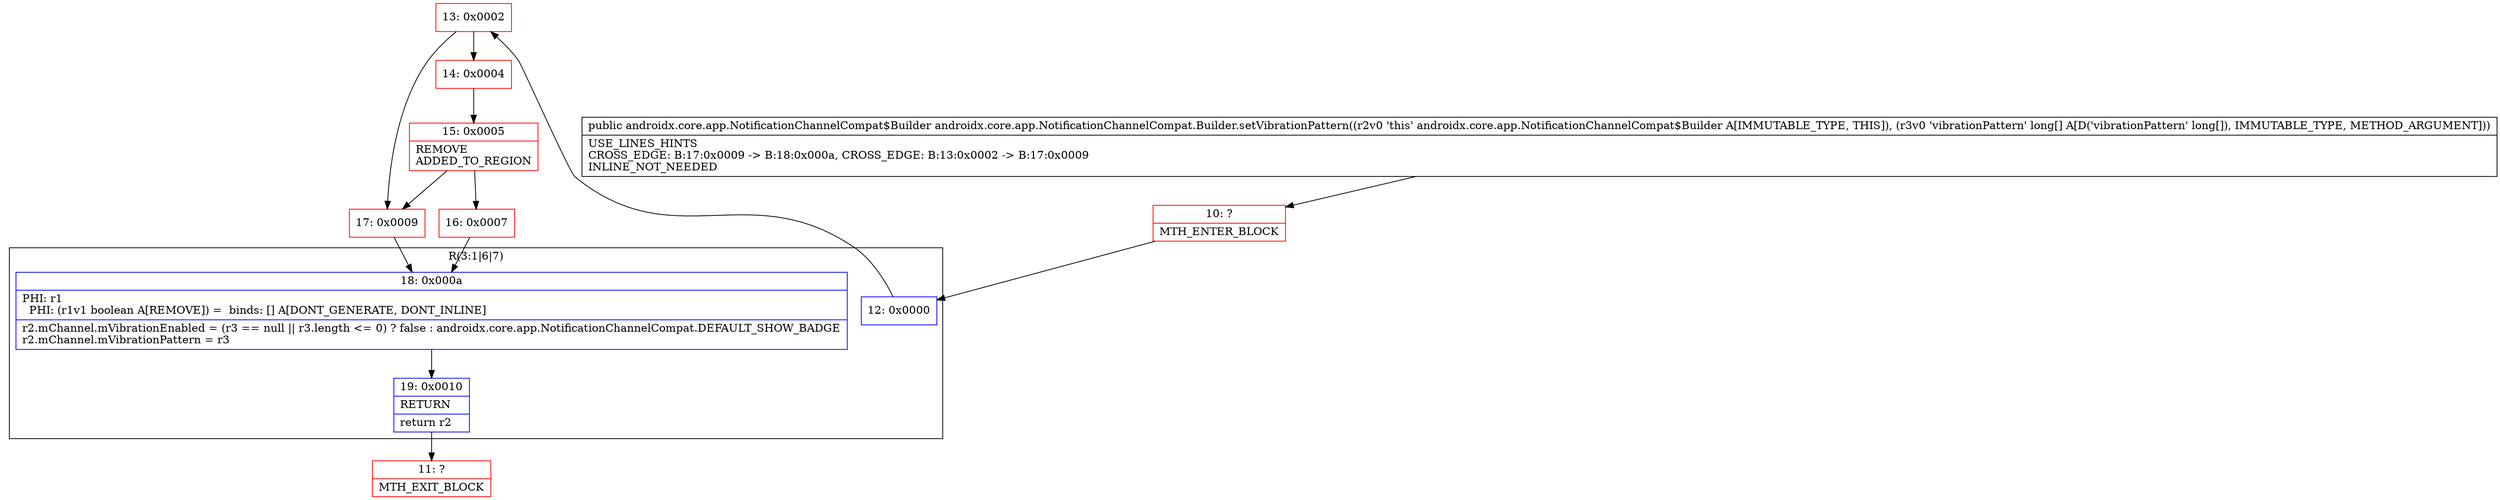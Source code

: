 digraph "CFG forandroidx.core.app.NotificationChannelCompat.Builder.setVibrationPattern([J)Landroidx\/core\/app\/NotificationChannelCompat$Builder;" {
subgraph cluster_Region_572260940 {
label = "R(3:1|6|7)";
node [shape=record,color=blue];
Node_12 [shape=record,label="{12\:\ 0x0000}"];
Node_18 [shape=record,label="{18\:\ 0x000a|PHI: r1 \l  PHI: (r1v1 boolean A[REMOVE]) =  binds: [] A[DONT_GENERATE, DONT_INLINE]\l|r2.mChannel.mVibrationEnabled = (r3 == null \|\| r3.length \<= 0) ? false : androidx.core.app.NotificationChannelCompat.DEFAULT_SHOW_BADGE\lr2.mChannel.mVibrationPattern = r3\l}"];
Node_19 [shape=record,label="{19\:\ 0x0010|RETURN\l|return r2\l}"];
}
Node_10 [shape=record,color=red,label="{10\:\ ?|MTH_ENTER_BLOCK\l}"];
Node_13 [shape=record,color=red,label="{13\:\ 0x0002}"];
Node_14 [shape=record,color=red,label="{14\:\ 0x0004}"];
Node_15 [shape=record,color=red,label="{15\:\ 0x0005|REMOVE\lADDED_TO_REGION\l}"];
Node_16 [shape=record,color=red,label="{16\:\ 0x0007}"];
Node_11 [shape=record,color=red,label="{11\:\ ?|MTH_EXIT_BLOCK\l}"];
Node_17 [shape=record,color=red,label="{17\:\ 0x0009}"];
MethodNode[shape=record,label="{public androidx.core.app.NotificationChannelCompat$Builder androidx.core.app.NotificationChannelCompat.Builder.setVibrationPattern((r2v0 'this' androidx.core.app.NotificationChannelCompat$Builder A[IMMUTABLE_TYPE, THIS]), (r3v0 'vibrationPattern' long[] A[D('vibrationPattern' long[]), IMMUTABLE_TYPE, METHOD_ARGUMENT]))  | USE_LINES_HINTS\lCROSS_EDGE: B:17:0x0009 \-\> B:18:0x000a, CROSS_EDGE: B:13:0x0002 \-\> B:17:0x0009\lINLINE_NOT_NEEDED\l}"];
MethodNode -> Node_10;Node_12 -> Node_13;
Node_18 -> Node_19;
Node_19 -> Node_11;
Node_10 -> Node_12;
Node_13 -> Node_14;
Node_13 -> Node_17;
Node_14 -> Node_15;
Node_15 -> Node_16;
Node_15 -> Node_17;
Node_16 -> Node_18;
Node_17 -> Node_18;
}

